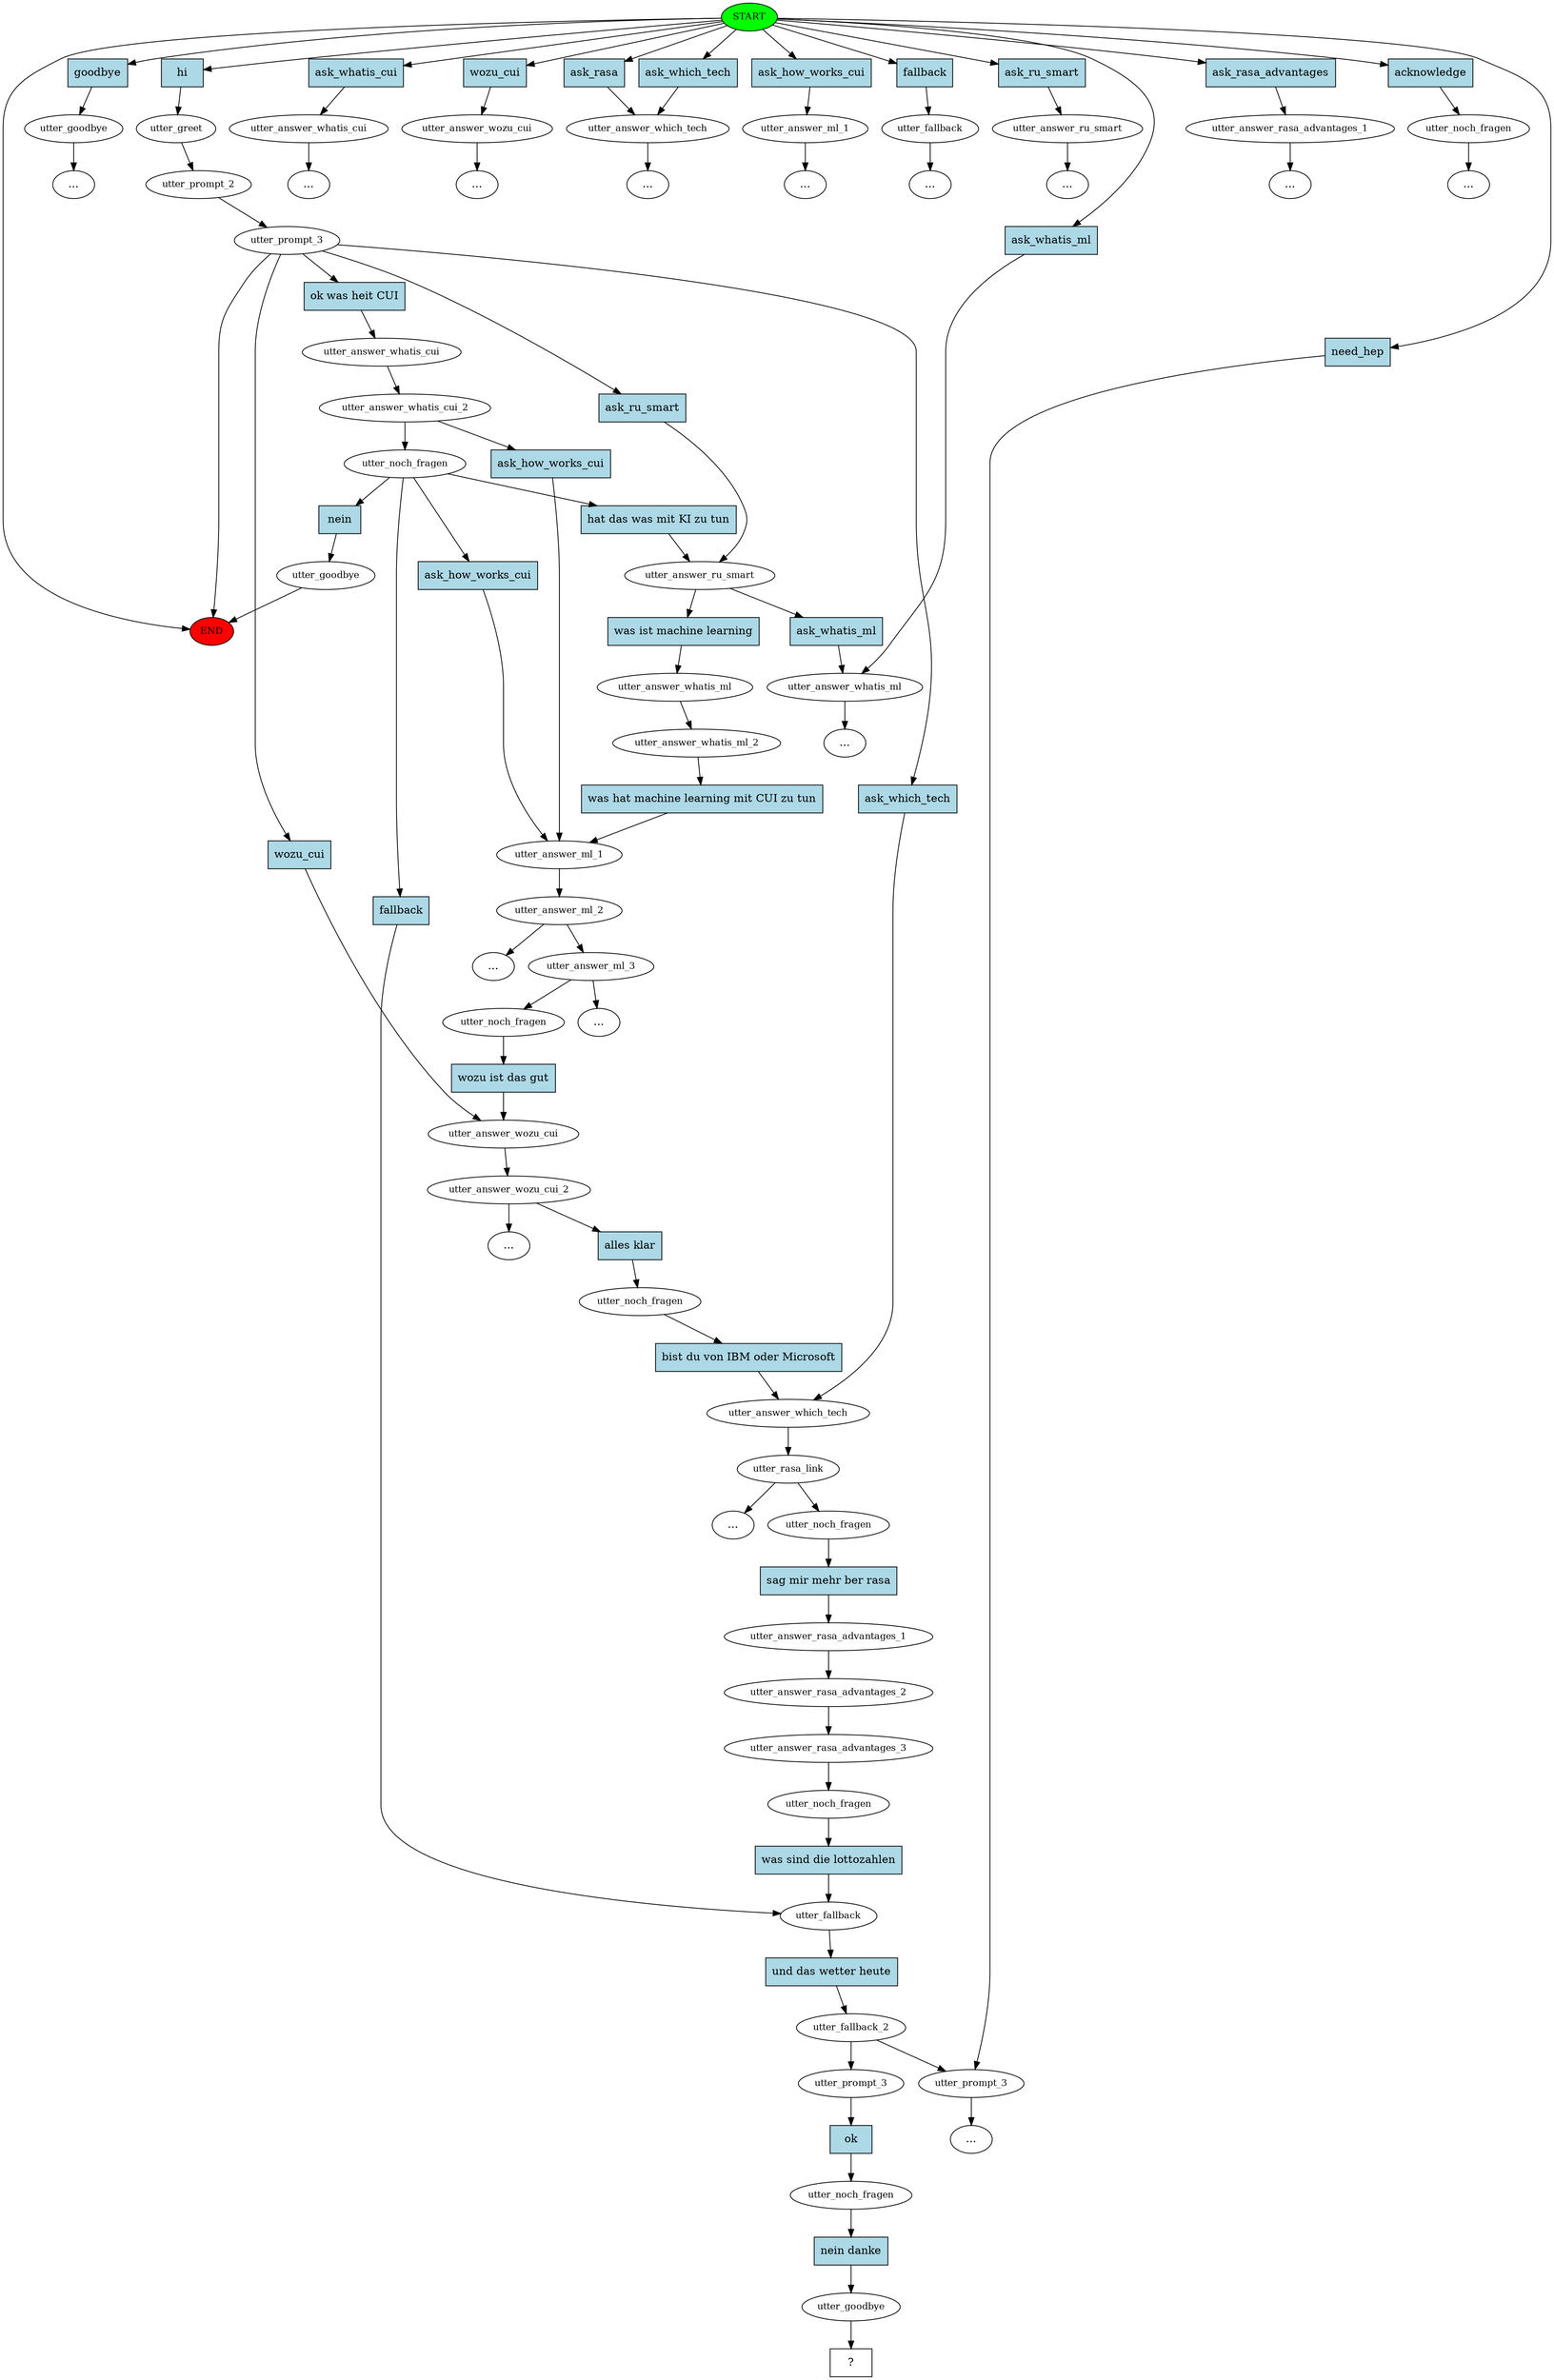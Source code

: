 digraph  {
0 [label=START, fillcolor=green, style=filled, fontsize=12, class="start active"];
"-1" [label=END, fillcolor=red, style=filled, fontsize=12, class=end];
1 [label=utter_goodbye, fontsize=12, class=""];
"-3" [label="...", class=ellipsis];
2 [label=utter_greet, fontsize=12, class=active];
3 [label=utter_prompt_2, fontsize=12, class=active];
4 [label=utter_prompt_3, fontsize=12, class=active];
5 [label=utter_answer_ru_smart, fontsize=12, class=active];
6 [label=utter_answer_whatis_ml, fontsize=12, class=""];
7 [label=utter_answer_whatis_cui, fontsize=12, class=""];
"-5" [label="...", class=ellipsis];
"-6" [label="...", class=ellipsis];
9 [label=utter_answer_wozu_cui, fontsize=12, class=""];
"-7" [label="...", class=ellipsis];
10 [label=utter_answer_which_tech, fontsize=12, class=""];
14 [label=utter_answer_whatis_cui, fontsize=12, class=active];
15 [label=utter_answer_whatis_cui_2, fontsize=12, class=active];
16 [label=utter_noch_fragen, fontsize=12, class=active];
17 [label=utter_answer_ml_1, fontsize=12, class=active];
18 [label=utter_answer_ml_2, fontsize=12, class=active];
19 [label=utter_answer_ml_3, fontsize=12, class=active];
"-9" [label="...", class=ellipsis];
23 [label=utter_answer_wozu_cui, fontsize=12, class=active];
24 [label=utter_answer_wozu_cui_2, fontsize=12, class=active];
"-10" [label="...", class=ellipsis];
25 [label=utter_answer_ml_1, fontsize=12, class=""];
26 [label=utter_fallback, fontsize=12, class=""];
"-14" [label="...", class=ellipsis];
35 [label=utter_goodbye, fontsize=12, class=""];
"-15" [label="...", class=ellipsis];
43 [label=utter_answer_ru_smart, fontsize=12, class=""];
"-16" [label="...", class=ellipsis];
"-17" [label="...", class=ellipsis];
45 [label=utter_prompt_3, fontsize=12, class=""];
52 [label=utter_fallback, fontsize=12, class=active];
53 [label=utter_fallback_2, fontsize=12, class=active];
"-19" [label="...", class=ellipsis];
58 [label=utter_answer_rasa_advantages_1, fontsize=12, class=""];
"-20" [label="...", class=ellipsis];
"-21" [label="...", class=ellipsis];
63 [label=utter_answer_which_tech, fontsize=12, class=active];
64 [label=utter_rasa_link, fontsize=12, class=active];
"-22" [label="...", class=ellipsis];
65 [label=utter_noch_fragen, fontsize=12, class=""];
"-23" [label="...", class=ellipsis];
73 [label=utter_answer_whatis_ml, fontsize=12, class=active];
74 [label=utter_answer_whatis_ml_2, fontsize=12, class=active];
78 [label=utter_noch_fragen, fontsize=12, class=active];
81 [label=utter_noch_fragen, fontsize=12, class=active];
84 [label=utter_noch_fragen, fontsize=12, class=active];
85 [label=utter_answer_rasa_advantages_1, fontsize=12, class=active];
86 [label=utter_answer_rasa_advantages_2, fontsize=12, class=active];
87 [label=utter_answer_rasa_advantages_3, fontsize=12, class=active];
88 [label=utter_noch_fragen, fontsize=12, class=active];
91 [label=utter_prompt_3, fontsize=12, class=active];
92 [label=utter_noch_fragen, fontsize=12, class=active];
93 [label=utter_goodbye, fontsize=12, class=active];
94 [label="  ?  ", shape=rect, class="intent dashed active"];
95 [label=goodbye, shape=rect, style=filled, fillcolor=lightblue, class=intent];
96 [label=hi, shape=rect, style=filled, fillcolor=lightblue, class="intent active"];
97 [label=ask_whatis_cui, shape=rect, style=filled, fillcolor=lightblue, class=intent];
98 [label=wozu_cui, shape=rect, style=filled, fillcolor=lightblue, class=intent];
99 [label=ask_rasa, shape=rect, style=filled, fillcolor=lightblue, class=intent];
100 [label=ask_which_tech, shape=rect, style=filled, fillcolor=lightblue, class=intent];
101 [label=ask_how_works_cui, shape=rect, style=filled, fillcolor=lightblue, class=intent];
102 [label=fallback, shape=rect, style=filled, fillcolor=lightblue, class=intent];
103 [label=ask_ru_smart, shape=rect, style=filled, fillcolor=lightblue, class=intent];
104 [label=need_hep, shape=rect, style=filled, fillcolor=lightblue, class=intent];
105 [label=ask_rasa_advantages, shape=rect, style=filled, fillcolor=lightblue, class=intent];
106 [label=acknowledge, shape=rect, style=filled, fillcolor=lightblue, class=intent];
107 [label=ask_whatis_ml, shape=rect, style=filled, fillcolor=lightblue, class=intent];
108 [label=ask_ru_smart, shape=rect, style=filled, fillcolor=lightblue, class=intent];
109 [label="ok was heit CUI", shape=rect, style=filled, fillcolor=lightblue, class="intent active"];
110 [label=wozu_cui, shape=rect, style=filled, fillcolor=lightblue, class=intent];
111 [label=ask_which_tech, shape=rect, style=filled, fillcolor=lightblue, class=intent];
112 [label=ask_whatis_ml, shape=rect, style=filled, fillcolor=lightblue, class=intent];
113 [label="was ist machine learning", shape=rect, style=filled, fillcolor=lightblue, class="intent active"];
114 [label=ask_how_works_cui, shape=rect, style=filled, fillcolor=lightblue, class=intent];
115 [label=ask_how_works_cui, shape=rect, style=filled, fillcolor=lightblue, class=intent];
116 [label=nein, shape=rect, style=filled, fillcolor=lightblue, class=intent];
117 [label=fallback, shape=rect, style=filled, fillcolor=lightblue, class=intent];
118 [label="hat das was mit KI zu tun", shape=rect, style=filled, fillcolor=lightblue, class="intent active"];
119 [label="alles klar", shape=rect, style=filled, fillcolor=lightblue, class="intent active"];
120 [label="und das wetter heute", shape=rect, style=filled, fillcolor=lightblue, class="intent active"];
121 [label="was hat machine learning mit CUI zu tun", shape=rect, style=filled, fillcolor=lightblue, class="intent active"];
122 [label="wozu ist das gut", shape=rect, style=filled, fillcolor=lightblue, class="intent active"];
123 [label="bist du von IBM oder Microsoft", shape=rect, style=filled, fillcolor=lightblue, class="intent active"];
124 [label="sag mir mehr ber rasa", shape=rect, style=filled, fillcolor=lightblue, class="intent active"];
125 [label="was sind die lottozahlen", shape=rect, style=filled, fillcolor=lightblue, class="intent active"];
126 [label=ok, shape=rect, style=filled, fillcolor=lightblue, class="intent active"];
127 [label="nein danke", shape=rect, style=filled, fillcolor=lightblue, class="intent active"];
0 -> "-1"  [key=NONE, label="", class=""];
0 -> 95  [key=0, class=""];
0 -> 96  [key=0, class=active];
0 -> 97  [key=0, class=""];
0 -> 98  [key=0, class=""];
0 -> 99  [key=0, class=""];
0 -> 100  [key=0, class=""];
0 -> 101  [key=0, class=""];
0 -> 102  [key=0, class=""];
0 -> 103  [key=0, class=""];
0 -> 104  [key=0, class=""];
0 -> 105  [key=0, class=""];
0 -> 106  [key=0, class=""];
0 -> 107  [key=0, class=""];
1 -> "-3"  [key=NONE, label="", class=""];
2 -> 3  [key=NONE, label="", class=active];
3 -> 4  [key=NONE, label="", class=active];
4 -> "-1"  [key=NONE, label="", class=""];
4 -> 108  [key=0, class=""];
4 -> 109  [key=0, class=active];
4 -> 110  [key=0, class=""];
4 -> 111  [key=0, class=""];
5 -> 112  [key=0, class=""];
5 -> 113  [key=0, class=active];
6 -> "-6"  [key=NONE, label="", class=""];
7 -> "-5"  [key=NONE, label="", class=""];
9 -> "-7"  [key=NONE, label="", class=""];
10 -> "-17"  [key=NONE, label="", class=""];
14 -> 15  [key=NONE, label="", class=active];
15 -> 16  [key=NONE, label="", class=active];
15 -> 114  [key=0, class=""];
16 -> 115  [key=0, class=""];
16 -> 116  [key=0, class=""];
16 -> 117  [key=0, class=""];
16 -> 118  [key=0, class=active];
17 -> 18  [key=NONE, label="", class=active];
18 -> 19  [key=NONE, label="", class=active];
18 -> "-15"  [key=NONE, label="", class=""];
19 -> "-9"  [key=NONE, label="", class=""];
19 -> 78  [key=NONE, label="", class=active];
23 -> 24  [key=NONE, label="", class=active];
24 -> "-10"  [key=NONE, label="", class=""];
24 -> 119  [key=0, class=active];
25 -> "-21"  [key=NONE, label="", class=""];
26 -> "-14"  [key=NONE, label="", class=""];
35 -> "-1"  [key=NONE, label="", class=""];
43 -> "-16"  [key=NONE, label="", class=""];
45 -> "-19"  [key=NONE, label="", class=""];
52 -> 120  [key=0, class=active];
53 -> 45  [key=NONE, label="", class=""];
53 -> 91  [key=NONE, label="", class=active];
58 -> "-20"  [key=NONE, label="", class=""];
63 -> 64  [key=NONE, label="", class=active];
64 -> "-22"  [key=NONE, label="", class=""];
64 -> 84  [key=NONE, label="", class=active];
65 -> "-23"  [key=NONE, label="", class=""];
73 -> 74  [key=NONE, label="", class=active];
74 -> 121  [key=0, class=active];
78 -> 122  [key=0, class=active];
81 -> 123  [key=0, class=active];
84 -> 124  [key=0, class=active];
85 -> 86  [key=NONE, label="", class=active];
86 -> 87  [key=NONE, label="", class=active];
87 -> 88  [key=NONE, label="", class=active];
88 -> 125  [key=0, class=active];
91 -> 126  [key=0, class=active];
92 -> 127  [key=0, class=active];
93 -> 94  [key=NONE, label="", class=active];
95 -> 1  [key=0, class=""];
96 -> 2  [key=0, class=active];
97 -> 7  [key=0, class=""];
98 -> 9  [key=0, class=""];
99 -> 10  [key=0, class=""];
100 -> 10  [key=0, class=""];
101 -> 25  [key=0, class=""];
102 -> 26  [key=0, class=""];
103 -> 43  [key=0, class=""];
104 -> 45  [key=0, class=""];
105 -> 58  [key=0, class=""];
106 -> 65  [key=0, class=""];
107 -> 6  [key=0, class=""];
108 -> 5  [key=0, class=""];
109 -> 14  [key=0, class=active];
110 -> 23  [key=0, class=""];
111 -> 63  [key=0, class=""];
112 -> 6  [key=0, class=""];
113 -> 73  [key=0, class=active];
114 -> 17  [key=0, class=""];
115 -> 17  [key=0, class=""];
116 -> 35  [key=0, class=""];
117 -> 52  [key=0, class=""];
118 -> 5  [key=0, class=active];
119 -> 81  [key=0, class=active];
120 -> 53  [key=0, class=active];
121 -> 17  [key=0, class=active];
122 -> 23  [key=0, class=active];
123 -> 63  [key=0, class=active];
124 -> 85  [key=0, class=active];
125 -> 52  [key=0, class=active];
126 -> 92  [key=0, class=active];
127 -> 93  [key=0, class=active];
}
